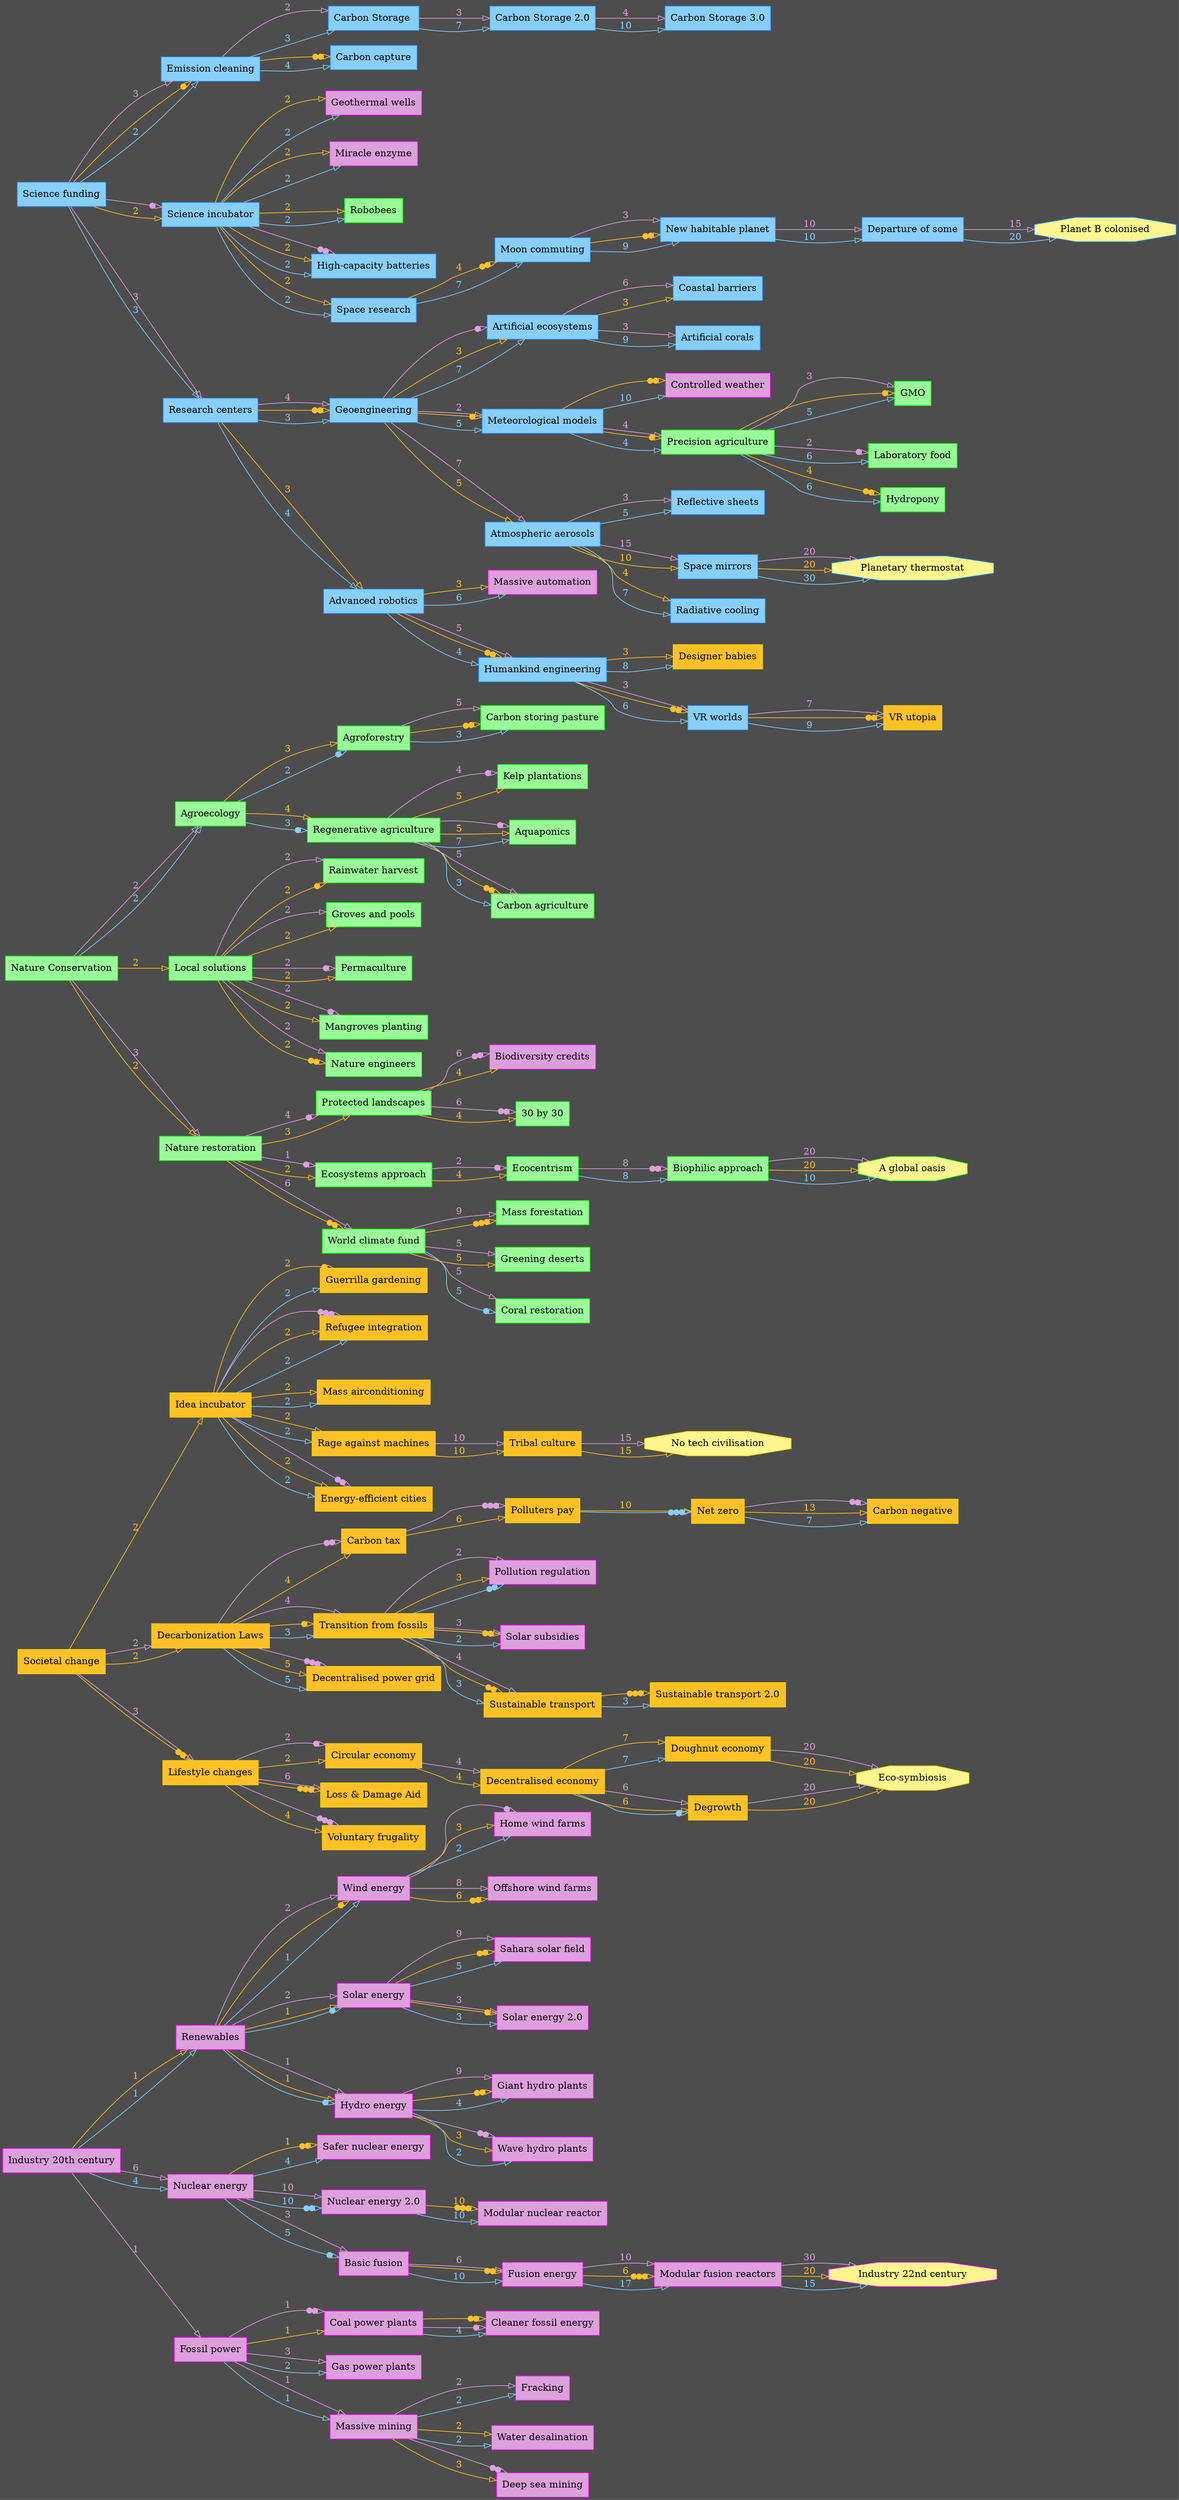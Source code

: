 digraph ResourceGraph {
    bgcolor=gray30
    graph [rankdir=LR]
    edge [color=white]
    subgraph Industry {
        color=fuchsia
        node [color=fuchsia,shape=box,style=filled,fillcolor=plum]
        101[label="Coal power plants"]
        100[label="Industry 20th century"]
        102[label="Cleaner fossil energy"]
        104[label=Renewables]
        105[label="Wind energy"]
        107[label="Nuclear energy"]
        106[label="Solar energy"]
        113[label="Industry 22nd century",fillcolor=khaki1,shape=octagon]
        109[label="Safer nuclear energy"]
        108[label="Nuclear energy 2.0"]
        111[label="Fossil power"]
        114[label="Gas power plants"]
        110[label=Fracking]
        115[label="Pollution regulation"]
        116[label="Water desalination"]
        117[label="Massive mining"]
        119[label="Basic fusion"]
        123[label="Modular nuclear reactor"]
        125[label="Hydro energy"]
        127[label="Home wind farms"]
        128[label="Offshore wind farms"]
        129[label="Deep sea mining"]
        130[label="Sahara solar field"]
        131[label="Solar energy 2.0"]
        132[label="Giant hydro plants"]
        133[label="Wave hydro plants"]
        140[label="Fusion energy"]
        141[label="Modular fusion reactors"]
        231[label="Solar subsidies"]
        333[label="Biodiversity credits"]
        435[label="Geothermal wells"]
        428[label="Controlled weather"]
        450[label="Massive automation"]
        460[label="Miracle enzyme"]
    }
    subgraph Environment {
        color=green
        node [color=green,shape=box,style=filled,fillcolor=palegreen]
        300[label="Nature Conservation"]
        303[label="Kelp plantations"]
        307[label=Agroforestry]
        309[label="Carbon storing pasture"]
        301[label=Agroecology]
        305[label="Rainwater harvest"]
        313[label="Groves and pools"]
        311[label=Permaculture]
        314[label="Mass forestation"]
        316[label="Local solutions"]
        317[label="Greening deserts"]
        319[label="Coral restoration"]
        318[label="Mangroves planting"]
        320[label="Nature engineers"]
        323[label="Protected landscapes"]
        322[label="Nature restoration"]
        324[label="30 by 30"]
        326[label="Ecosystems approach"]
        332[label="Regenerative agriculture"]
        327[label=Ecocentrism]
        334[label=Aquaponics]
        328[label="Biophilic approach"]
        331[label="A global oasis",fillcolor=khaki1,shape=octagon]
        336[label="World climate fund"]
        335[label="Carbon agriculture"]
        411[label="Precision agriculture"]
        412[label=GMO]
        413[label="Laboratory food"]
        414[label=Hydropony]
        430[label=Robobees]
    }
    subgraph People {
        color=gold
        node [color=gold,shape=box,style=filled,fillcolor=goldenrod1]
        200[label="Societal change"]
        201[label="Idea incubator"]
        202[label="Circular economy"]
        203[label="Guerrilla gardening"]
        207[label="Eco-symbiosis",fillcolor=khaki1,shape=octagon]
        204[label="Loss & Damage Aid"]
        205[label="Refugee integration"]
        209[label="Carbon negative"]
        206[label="Decarbonization Laws"]
        230[label="Polluters pay"]
        229[label="Carbon tax"]
        234[label="Voluntary frugality"]
        235[label="Mass airconditioning"]
        236[label="Net zero"]
        237[label="Lifestyle changes"]
        241[label="Doughnut economy"]
        242[label=Degrowth]
        238[label="Decentralised economy"]
        243[label="Rage against machines"]
        244[label="Tribal culture"]
        245[label="No tech civilisation",fillcolor=khaki1,shape=octagon]
        246[label="Transition from fossils"]
        248[label="Sustainable transport 2.0"]
        247[label="Sustainable transport"]
        250[label="Energy-efficient cities"]
        249[label="Decentralised power grid"]
        453[label="VR utopia"]
        455[label="Designer babies"]
    }
    subgraph Science {
        color=dodgerblue
        node [color=dodgerblue,shape=box,style=filled,fillcolor=lightskyblue]
        401[label="Emission cleaning"]
        402[label="Science incubator"]
        405[label="Carbon Storage 2.0"]
        400[label="Science funding"]
        404[label="Research centers"]
        403[label="Carbon Storage "]
        406[label="Carbon Storage 3.0"]
        410[label="Carbon capture"]
        416[label="Artificial ecosystems"]
        415[label=Geoengineering]
        417[label="Coastal barriers"]
        418[label="Artificial corals"]
        421[label="High-capacity batteries"]
        424[label="Meteorological models"]
        438[label="Reflective sheets"]
        441[label="Space research"]
        442[label="New habitable planet"]
        443[label="Moon commuting"]
        448[label="Planet B colonised",fillcolor=khaki1,shape=octagon]
        447[label="Departure of some"]
        449[label="Advanced robotics"]
        451[label="VR worlds"]
        454[label="Humankind engineering"]
        463[label="Space mirrors"]
        461[label="Atmospheric aerosols"]
        462[label="Radiative cooling"]
        464[label="Planetary thermostat",fillcolor=khaki1,shape=octagon]
    }
    subgraph {
        101 -> 102[label="",arrowhead=onormaldot,color=plum,fontcolor=plum]
        101 -> 102[label="",arrowhead=onormaldotdot,color=goldenrod1,fontcolor=goldenrod1]
        101 -> 102[label="4",arrowhead=onormal,color=lightskyblue,fontcolor=lightskyblue]
        100 -> 111[label="1",arrowhead=onormal,color=plum,fontcolor=plum]
        100 -> 104[label="1",arrowhead=onormal,color=goldenrod1,fontcolor=goldenrod1]
        100 -> 104[label="1",arrowhead=onormal,color=lightskyblue,fontcolor=lightskyblue]
        100 -> 107[label="6",arrowhead=onormal,color=plum,fontcolor=plum]
        100 -> 107[label="4",arrowhead=onormal,color=lightskyblue,fontcolor=lightskyblue]
        104 -> 105[label="2",arrowhead=onormal,color=plum,fontcolor=plum]
        104 -> 105[label="",arrowhead=onormaldot,color=goldenrod1,fontcolor=goldenrod1]
        104 -> 105[label="1",arrowhead=onormal,color=lightskyblue,fontcolor=lightskyblue]
        104 -> 106[label="2",arrowhead=onormal,color=plum,fontcolor=plum]
        104 -> 106[label="1",arrowhead=onormal,color=goldenrod1,fontcolor=goldenrod1]
        104 -> 106[label="",arrowhead=onormaldot,color=lightskyblue,fontcolor=lightskyblue]
        104 -> 125[label="1",arrowhead=onormal,color=plum,fontcolor=plum]
        104 -> 125[label="1",arrowhead=onormal,color=goldenrod1,fontcolor=goldenrod1]
        104 -> 125[label="",arrowhead=onormaldot,color=lightskyblue,fontcolor=lightskyblue]
        105 -> 127[label="",arrowhead=onormaldot,color=plum,fontcolor=plum]
        105 -> 127[label="3",arrowhead=onormal,color=goldenrod1,fontcolor=goldenrod1]
        105 -> 127[label="2",arrowhead=onormal,color=lightskyblue,fontcolor=lightskyblue]
        105 -> 128[label="8",arrowhead=onormal,color=plum,fontcolor=plum]
        105 -> 128[label="6",arrowhead=onormaldotdot,color=goldenrod1,fontcolor=goldenrod1]
        107 -> 108[label="10",arrowhead=onormal,color=plum,fontcolor=plum]
        107 -> 108[label="10",arrowhead=onormaldotdot,color=lightskyblue,fontcolor=lightskyblue]
        107 -> 109[label="1",arrowhead=onormaldotdot,color=goldenrod1,fontcolor=goldenrod1]
        107 -> 109[label="4",arrowhead=onormal,color=lightskyblue,fontcolor=lightskyblue]
        107 -> 119[label="3",arrowhead=onormal,color=plum,fontcolor=plum]
        107 -> 119[label="5",arrowhead=onormaldot,color=lightskyblue,fontcolor=lightskyblue]
        106 -> 130[label="9",arrowhead=onormal,color=plum,fontcolor=plum]
        106 -> 130[label="",arrowhead=onormaldotdot,color=goldenrod1,fontcolor=goldenrod1]
        106 -> 130[label="5",arrowhead=onormal,color=lightskyblue,fontcolor=lightskyblue]
        106 -> 131[label="3",arrowhead=onormal,color=plum,fontcolor=plum]
        106 -> 131[label="",arrowhead=onormaldot,color=goldenrod1,fontcolor=goldenrod1]
        106 -> 131[label="3",arrowhead=onormal,color=lightskyblue,fontcolor=lightskyblue]
        108 -> 123[label="10",arrowhead=onormaldotdotdot,color=goldenrod1,fontcolor=goldenrod1]
        108 -> 123[label="10",arrowhead=onormal,color=lightskyblue,fontcolor=lightskyblue]
        111 -> 101[label="1",arrowhead=onormaldotdot,color=plum,fontcolor=plum]
        111 -> 101[label="1",arrowhead=onormal,color=goldenrod1,fontcolor=goldenrod1]
        111 -> 114[label="3",arrowhead=onormal,color=plum,fontcolor=plum]
        111 -> 114[label="2",arrowhead=onormal,color=lightskyblue,fontcolor=lightskyblue]
        111 -> 117[label="1",arrowhead=onormal,color=plum,fontcolor=plum]
        111 -> 117[label="1",arrowhead=onormal,color=lightskyblue,fontcolor=lightskyblue]
        117 -> 110[label="2",arrowhead=onormal,color=plum,fontcolor=plum]
        117 -> 110[label="2",arrowhead=onormal,color=lightskyblue,fontcolor=lightskyblue]
        117 -> 129[label="",arrowhead=onormaldotdot,color=plum,fontcolor=plum]
        117 -> 129[label="3",arrowhead=onormal,color=goldenrod1,fontcolor=goldenrod1]
        117 -> 116[label="2",arrowhead=onormal,color=goldenrod1,fontcolor=goldenrod1]
        117 -> 116[label="2",arrowhead=onormal,color=lightskyblue,fontcolor=lightskyblue]
        119 -> 140[label="6",arrowhead=onormal,color=plum,fontcolor=plum]
        119 -> 140[label="",arrowhead=onormaldotdot,color=goldenrod1,fontcolor=goldenrod1]
        119 -> 140[label="10",arrowhead=onormal,color=lightskyblue,fontcolor=lightskyblue]
        125 -> 132[label="9",arrowhead=onormal,color=plum,fontcolor=plum]
        125 -> 132[label="",arrowhead=onormaldotdot,color=goldenrod1,fontcolor=goldenrod1]
        125 -> 132[label="4",arrowhead=onormal,color=lightskyblue,fontcolor=lightskyblue]
        125 -> 133[label="",arrowhead=onormaldotdot,color=plum,fontcolor=plum]
        125 -> 133[label="3",arrowhead=onormal,color=goldenrod1,fontcolor=goldenrod1]
        125 -> 133[label="2",arrowhead=onormal,color=lightskyblue,fontcolor=lightskyblue]
        140 -> 141[label="10",arrowhead=onormal,color=plum,fontcolor=plum]
        140 -> 141[label="6",arrowhead=onormaldotdotdot,color=goldenrod1,fontcolor=goldenrod1]
        140 -> 141[label="17",arrowhead=onormal,color=lightskyblue,fontcolor=lightskyblue]
        200 -> 201[label="2",arrowhead=onormal,color=goldenrod1,fontcolor=goldenrod1]
        200 -> 206[label="2",arrowhead=onormal,color=plum,fontcolor=plum]
        200 -> 206[label="2",arrowhead=onormal,color=goldenrod1,fontcolor=goldenrod1]
        200 -> 237[label="3",arrowhead=onormal,color=plum,fontcolor=plum]
        200 -> 237[label="",arrowhead=onormaldotdot,color=goldenrod1,fontcolor=goldenrod1]
        141 -> 113[label="30",arrowhead=onormal,color=plum,fontcolor=plum]
        141 -> 113[label="20",arrowhead=onormal,color=goldenrod1,fontcolor=goldenrod1]
        141 -> 113[label="15",arrowhead=onormal,color=lightskyblue,fontcolor=lightskyblue]
        201 -> 235[label="2",arrowhead=onormal,color=goldenrod1,fontcolor=goldenrod1]
        201 -> 235[label="2",arrowhead=onormal,color=lightskyblue,fontcolor=lightskyblue]
        201 -> 203[label="2",arrowhead=onormaldot,color=goldenrod1,fontcolor=goldenrod1]
        201 -> 203[label="2",arrowhead=onormal,color=lightskyblue,fontcolor=lightskyblue]
        201 -> 205[label="",arrowhead=onormaldotdotdotdot,color=plum,fontcolor=plum]
        201 -> 205[label="2",arrowhead=onormal,color=goldenrod1,fontcolor=goldenrod1]
        201 -> 205[label="2",arrowhead=onormal,color=lightskyblue,fontcolor=lightskyblue]
        201 -> 250[label="",arrowhead=onormaldotdot,color=plum,fontcolor=plum]
        201 -> 250[label="2",arrowhead=onormal,color=goldenrod1,fontcolor=goldenrod1]
        201 -> 250[label="2",arrowhead=onormal,color=lightskyblue,fontcolor=lightskyblue]
        201 -> 243[label="2",arrowhead=onormal,color=goldenrod1,fontcolor=goldenrod1]
        201 -> 243[label="2",arrowhead=onormal,color=lightskyblue,fontcolor=lightskyblue]
        202 -> 238[label="4",arrowhead=onormal,color=plum,fontcolor=plum]
        202 -> 238[label="4",arrowhead=onormal,color=goldenrod1,fontcolor=goldenrod1]
        206 -> 229[label="",arrowhead=onormaldotdot,color=plum,fontcolor=plum]
        206 -> 229[label="4",arrowhead=onormal,color=goldenrod1,fontcolor=goldenrod1]
        206 -> 246[label="4",arrowhead=onormal,color=plum,fontcolor=plum]
        206 -> 246[label="",arrowhead=onormaldot,color=goldenrod1,fontcolor=goldenrod1]
        206 -> 246[label="3",arrowhead=onormal,color=lightskyblue,fontcolor=lightskyblue]
        206 -> 249[label="",arrowhead=onormaldotdotdot,color=plum,fontcolor=plum]
        206 -> 249[label="5",arrowhead=onormal,color=goldenrod1,fontcolor=goldenrod1]
        206 -> 249[label="5",arrowhead=onormal,color=lightskyblue,fontcolor=lightskyblue]
        230 -> 236[label="10",arrowhead=onormal,color=goldenrod1,fontcolor=goldenrod1]
        230 -> 236[label="",arrowhead=onormaldotdotdot,color=lightskyblue,fontcolor=lightskyblue]
        229 -> 230[label="",arrowhead=onormaldotdotdot,color=plum,fontcolor=plum]
        229 -> 230[label="6",arrowhead=onormal,color=goldenrod1,fontcolor=goldenrod1]
        236 -> 209[label="",arrowhead=onormaldotdot,color=plum,fontcolor=plum]
        236 -> 209[label="13",arrowhead=onormal,color=goldenrod1,fontcolor=goldenrod1]
        236 -> 209[label="7",arrowhead=onormal,color=lightskyblue,fontcolor=lightskyblue]
        237 -> 234[label="",arrowhead=onormaldotdotdot,color=plum,fontcolor=plum]
        237 -> 234[label="4",arrowhead=onormal,color=goldenrod1,fontcolor=goldenrod1]
        237 -> 202[label="2",arrowhead=onormaldot,color=plum,fontcolor=plum]
        237 -> 202[label="2",arrowhead=onormal,color=goldenrod1,fontcolor=goldenrod1]
        237 -> 204[label="6",arrowhead=onormal,color=plum,fontcolor=plum]
        237 -> 204[label="",arrowhead=onormaldotdotdot,color=goldenrod1,fontcolor=goldenrod1]
        241 -> 207[label="20",arrowhead=onormal,color=plum,fontcolor=plum]
        241 -> 207[label="20",arrowhead=onormal,color=goldenrod1,fontcolor=goldenrod1]
        242 -> 207[label="20",arrowhead=onormal,color=plum,fontcolor=plum]
        242 -> 207[label="20",arrowhead=onormal,color=goldenrod1,fontcolor=goldenrod1]
        238 -> 242[label="6",arrowhead=onormal,color=plum,fontcolor=plum]
        238 -> 242[label="6",arrowhead=onormal,color=goldenrod1,fontcolor=goldenrod1]
        238 -> 242[label="",arrowhead=onormaldot,color=lightskyblue,fontcolor=lightskyblue]
        238 -> 241[label="7",arrowhead=onormal,color=goldenrod1,fontcolor=goldenrod1]
        238 -> 241[label="7",arrowhead=onormal,color=lightskyblue,fontcolor=lightskyblue]
        243 -> 244[label="10",arrowhead=onormal,color=plum,fontcolor=plum]
        243 -> 244[label="10",arrowhead=onormal,color=goldenrod1,fontcolor=goldenrod1]
        244 -> 245[label="15",arrowhead=onormal,color=plum,fontcolor=plum]
        244 -> 245[label="15",arrowhead=onormal,color=goldenrod1,fontcolor=goldenrod1]
        246 -> 247[label="4",arrowhead=onormal,color=plum,fontcolor=plum]
        246 -> 247[label="",arrowhead=onormaldotdot,color=goldenrod1,fontcolor=goldenrod1]
        246 -> 247[label="3",arrowhead=onormal,color=lightskyblue,fontcolor=lightskyblue]
        246 -> 231[label="3",arrowhead=onormal,color=plum,fontcolor=plum]
        246 -> 231[label="",arrowhead=onormaldotdot,color=goldenrod1,fontcolor=goldenrod1]
        246 -> 231[label="2",arrowhead=onormal,color=lightskyblue,fontcolor=lightskyblue]
        246 -> 115[label="2",arrowhead=onormal,color=plum,fontcolor=plum]
        246 -> 115[label="3",arrowhead=onormal,color=goldenrod1,fontcolor=goldenrod1]
        246 -> 115[label="",arrowhead=onormaldotdot,color=lightskyblue,fontcolor=lightskyblue]
        247 -> 248[label="",arrowhead=onormaldotdotdot,color=goldenrod1,fontcolor=goldenrod1]
        247 -> 248[label="3",arrowhead=onormal,color=lightskyblue,fontcolor=lightskyblue]
        300 -> 301[label="2",arrowhead=onormal,color=plum,fontcolor=plum]
        300 -> 301[label="2",arrowhead=onormal,color=lightskyblue,fontcolor=lightskyblue]
        300 -> 316[label="2",arrowhead=onormal,color=goldenrod1,fontcolor=goldenrod1]
        300 -> 322[label="3",arrowhead=onormal,color=plum,fontcolor=plum]
        300 -> 322[label="2",arrowhead=onormal,color=goldenrod1,fontcolor=goldenrod1]
        307 -> 309[label="5",arrowhead=onormal,color=plum,fontcolor=plum]
        307 -> 309[label="",arrowhead=onormaldotdot,color=goldenrod1,fontcolor=goldenrod1]
        307 -> 309[label="3",arrowhead=onormal,color=lightskyblue,fontcolor=lightskyblue]
        301 -> 307[label="3",arrowhead=onormal,color=goldenrod1,fontcolor=goldenrod1]
        301 -> 307[label="2",arrowhead=onormaldot,color=lightskyblue,fontcolor=lightskyblue]
        301 -> 332[label="4",arrowhead=onormal,color=goldenrod1,fontcolor=goldenrod1]
        301 -> 332[label="3",arrowhead=onormaldot,color=lightskyblue,fontcolor=lightskyblue]
        316 -> 305[label="2",arrowhead=onormal,color=plum,fontcolor=plum]
        316 -> 305[label="2",arrowhead=onormaldot,color=goldenrod1,fontcolor=goldenrod1]
        316 -> 313[label="2",arrowhead=onormal,color=plum,fontcolor=plum]
        316 -> 313[label="2",arrowhead=onormal,color=goldenrod1,fontcolor=goldenrod1]
        316 -> 318[label="2",arrowhead=onormaldot,color=plum,fontcolor=plum]
        316 -> 318[label="2",arrowhead=onormal,color=goldenrod1,fontcolor=goldenrod1]
        316 -> 320[label="2",arrowhead=onormal,color=plum,fontcolor=plum]
        316 -> 320[label="2",arrowhead=onormaldotdot,color=goldenrod1,fontcolor=goldenrod1]
        316 -> 311[label="2",arrowhead=onormaldot,color=plum,fontcolor=plum]
        316 -> 311[label="2",arrowhead=onormal,color=goldenrod1,fontcolor=goldenrod1]
        323 -> 324[label="6",arrowhead=onormaldotdot,color=plum,fontcolor=plum]
        323 -> 324[label="4",arrowhead=onormal,color=goldenrod1,fontcolor=goldenrod1]
        323 -> 333[label="6",arrowhead=onormaldotdot,color=plum,fontcolor=plum]
        323 -> 333[label="4",arrowhead=onormal,color=goldenrod1,fontcolor=goldenrod1]
        322 -> 323[label="4",arrowhead=onormaldot,color=plum,fontcolor=plum]
        322 -> 323[label="3",arrowhead=onormal,color=goldenrod1,fontcolor=goldenrod1]
        322 -> 326[label="1",arrowhead=onormaldot,color=plum,fontcolor=plum]
        322 -> 326[label="2",arrowhead=onormal,color=goldenrod1,fontcolor=goldenrod1]
        322 -> 336[label="6",arrowhead=onormal,color=plum,fontcolor=plum]
        322 -> 336[label="",arrowhead=onormaldotdot,color=goldenrod1,fontcolor=goldenrod1]
        326 -> 327[label="2",arrowhead=onormaldot,color=plum,fontcolor=plum]
        326 -> 327[label="4",arrowhead=onormal,color=goldenrod1,fontcolor=goldenrod1]
        332 -> 334[label="",arrowhead=onormaldot,color=plum,fontcolor=plum]
        332 -> 334[label="5",arrowhead=onormal,color=goldenrod1,fontcolor=goldenrod1]
        332 -> 334[label="7",arrowhead=onormal,color=lightskyblue,fontcolor=lightskyblue]
        332 -> 335[label="5",arrowhead=onormal,color=plum,fontcolor=plum]
        332 -> 335[label="",arrowhead=onormaldotdot,color=goldenrod1,fontcolor=goldenrod1]
        332 -> 335[label="3",arrowhead=onormal,color=lightskyblue,fontcolor=lightskyblue]
        332 -> 303[label="4",arrowhead=onormaldot,color=plum,fontcolor=plum]
        332 -> 303[label="5",arrowhead=onormal,color=goldenrod1,fontcolor=goldenrod1]
        327 -> 328[label="8",arrowhead=onormaldotdot,color=plum,fontcolor=plum]
        327 -> 328[label="8",arrowhead=onormal,color=lightskyblue,fontcolor=lightskyblue]
        328 -> 331[label="20",arrowhead=onormal,color=plum,fontcolor=plum]
        328 -> 331[label="20",arrowhead=onormal,color=goldenrod1,fontcolor=goldenrod1]
        328 -> 331[label="10",arrowhead=onormal,color=lightskyblue,fontcolor=lightskyblue]
        336 -> 319[label="5",arrowhead=onormal,color=plum,fontcolor=plum]
        336 -> 319[label="5",arrowhead=onormaldot,color=lightskyblue,fontcolor=lightskyblue]
        336 -> 317[label="5",arrowhead=onormal,color=plum,fontcolor=plum]
        336 -> 317[label="5",arrowhead=onormal,color=goldenrod1,fontcolor=goldenrod1]
        336 -> 314[label="9",arrowhead=onormal,color=plum,fontcolor=plum]
        336 -> 314[label="",arrowhead=onormaldotdotdot,color=goldenrod1,fontcolor=goldenrod1]
        401 -> 403[label="2",arrowhead=onormal,color=plum,fontcolor=plum]
        401 -> 403[label="3",arrowhead=onormal,color=lightskyblue,fontcolor=lightskyblue]
        401 -> 410[label="",arrowhead=onormaldotdot,color=goldenrod1,fontcolor=goldenrod1]
        401 -> 410[label="4",arrowhead=onormal,color=lightskyblue,fontcolor=lightskyblue]
        402 -> 421[label="",arrowhead=onormaldotdot,color=plum,fontcolor=plum]
        402 -> 421[label="2",arrowhead=onormal,color=goldenrod1,fontcolor=goldenrod1]
        402 -> 421[label="2",arrowhead=onormal,color=lightskyblue,fontcolor=lightskyblue]
        402 -> 430[label="2",arrowhead=onormal,color=goldenrod1,fontcolor=goldenrod1]
        402 -> 430[label="2",arrowhead=onormal,color=lightskyblue,fontcolor=lightskyblue]
        402 -> 435[label="2",arrowhead=onormal,color=goldenrod1,fontcolor=goldenrod1]
        402 -> 435[label="2",arrowhead=onormal,color=lightskyblue,fontcolor=lightskyblue]
        402 -> 441[label="2",arrowhead=onormal,color=goldenrod1,fontcolor=goldenrod1]
        402 -> 441[label="2",arrowhead=onormal,color=lightskyblue,fontcolor=lightskyblue]
        402 -> 460[label="2",arrowhead=onormal,color=goldenrod1,fontcolor=goldenrod1]
        402 -> 460[label="2",arrowhead=onormal,color=lightskyblue,fontcolor=lightskyblue]
        405 -> 406[label="4",arrowhead=onormal,color=plum,fontcolor=plum]
        405 -> 406[label="10",arrowhead=onormal,color=lightskyblue,fontcolor=lightskyblue]
        400 -> 401[label="3",arrowhead=onormal,color=plum,fontcolor=plum]
        400 -> 401[label="",arrowhead=onormaldot,color=goldenrod1,fontcolor=goldenrod1]
        400 -> 401[label="2",arrowhead=onormal,color=lightskyblue,fontcolor=lightskyblue]
        400 -> 402[label="",arrowhead=onormaldot,color=plum,fontcolor=plum]
        400 -> 402[label="2",arrowhead=onormal,color=goldenrod1,fontcolor=goldenrod1]
        400 -> 404[label="3",arrowhead=onormal,color=plum,fontcolor=plum]
        400 -> 404[label="3",arrowhead=onormal,color=lightskyblue,fontcolor=lightskyblue]
        404 -> 449[label="3",arrowhead=onormal,color=goldenrod1,fontcolor=goldenrod1]
        404 -> 449[label="4",arrowhead=onormal,color=lightskyblue,fontcolor=lightskyblue]
        404 -> 415[label="4",arrowhead=onormal,color=plum,fontcolor=plum]
        404 -> 415[label="",arrowhead=onormaldotdot,color=goldenrod1,fontcolor=goldenrod1]
        404 -> 415[label="3",arrowhead=onormal,color=lightskyblue,fontcolor=lightskyblue]
        403 -> 405[label="3",arrowhead=onormal,color=plum,fontcolor=plum]
        403 -> 405[label="7",arrowhead=onormal,color=lightskyblue,fontcolor=lightskyblue]
        411 -> 412[label="3",arrowhead=onormal,color=plum,fontcolor=plum]
        411 -> 412[label="",arrowhead=onormaldot,color=goldenrod1,fontcolor=goldenrod1]
        411 -> 412[label="5",arrowhead=onormal,color=lightskyblue,fontcolor=lightskyblue]
        411 -> 413[label="2",arrowhead=onormaldot,color=plum,fontcolor=plum]
        411 -> 413[label="6",arrowhead=onormal,color=lightskyblue,fontcolor=lightskyblue]
        411 -> 414[label="4",arrowhead=onormaldotdot,color=goldenrod1,fontcolor=goldenrod1]
        411 -> 414[label="6",arrowhead=onormal,color=lightskyblue,fontcolor=lightskyblue]
        416 -> 417[label="6",arrowhead=onormal,color=plum,fontcolor=plum]
        416 -> 417[label="3",arrowhead=onormal,color=goldenrod1,fontcolor=goldenrod1]
        416 -> 418[label="3",arrowhead=onormal,color=plum,fontcolor=plum]
        416 -> 418[label="9",arrowhead=onormal,color=lightskyblue,fontcolor=lightskyblue]
        415 -> 416[label="",arrowhead=onormaldot,color=plum,fontcolor=plum]
        415 -> 416[label="3",arrowhead=onormal,color=goldenrod1,fontcolor=goldenrod1]
        415 -> 416[label="7",arrowhead=onormal,color=lightskyblue,fontcolor=lightskyblue]
        415 -> 424[label="2",arrowhead=onormal,color=plum,fontcolor=plum]
        415 -> 424[label="",arrowhead=onormaldot,color=goldenrod1,fontcolor=goldenrod1]
        415 -> 424[label="5",arrowhead=onormal,color=lightskyblue,fontcolor=lightskyblue]
        415 -> 461[label="7",arrowhead=onormal,color=plum,fontcolor=plum]
        415 -> 461[label="5",arrowhead=onormal,color=goldenrod1,fontcolor=goldenrod1]
        424 -> 428[label="",arrowhead=onormaldotdot,color=goldenrod1,fontcolor=goldenrod1]
        424 -> 428[label="10",arrowhead=onormal,color=lightskyblue,fontcolor=lightskyblue]
        424 -> 411[label="4",arrowhead=onormal,color=plum,fontcolor=plum]
        424 -> 411[label="",arrowhead=onormaldot,color=goldenrod1,fontcolor=goldenrod1]
        424 -> 411[label="4",arrowhead=onormal,color=lightskyblue,fontcolor=lightskyblue]
        441 -> 443[label="4",arrowhead=onormaldotdot,color=goldenrod1,fontcolor=goldenrod1]
        441 -> 443[label="7",arrowhead=onormal,color=lightskyblue,fontcolor=lightskyblue]
        442 -> 447[label="10",arrowhead=onormal,color=plum,fontcolor=plum]
        442 -> 447[label="10",arrowhead=onormal,color=lightskyblue,fontcolor=lightskyblue]
        443 -> 442[label="3",arrowhead=onormal,color=plum,fontcolor=plum]
        443 -> 442[label="",arrowhead=onormaldotdot,color=goldenrod1,fontcolor=goldenrod1]
        443 -> 442[label="9",arrowhead=onormal,color=lightskyblue,fontcolor=lightskyblue]
        447 -> 448[label="15",arrowhead=onormal,color=plum,fontcolor=plum]
        447 -> 448[label="20",arrowhead=onormal,color=lightskyblue,fontcolor=lightskyblue]
        449 -> 450[label="3",arrowhead=onormal,color=goldenrod1,fontcolor=goldenrod1]
        449 -> 450[label="6",arrowhead=onormal,color=lightskyblue,fontcolor=lightskyblue]
        449 -> 454[label="5",arrowhead=onormal,color=plum,fontcolor=plum]
        449 -> 454[label="",arrowhead=onormaldotdot,color=goldenrod1,fontcolor=goldenrod1]
        449 -> 454[label="4",arrowhead=onormal,color=lightskyblue,fontcolor=lightskyblue]
        451 -> 453[label="7",arrowhead=onormal,color=plum,fontcolor=plum]
        451 -> 453[label="",arrowhead=onormaldotdot,color=goldenrod1,fontcolor=goldenrod1]
        451 -> 453[label="9",arrowhead=onormal,color=lightskyblue,fontcolor=lightskyblue]
        454 -> 455[label="3",arrowhead=onormal,color=goldenrod1,fontcolor=goldenrod1]
        454 -> 455[label="8",arrowhead=onormal,color=lightskyblue,fontcolor=lightskyblue]
        454 -> 451[label="3",arrowhead=onormal,color=plum,fontcolor=plum]
        454 -> 451[label="",arrowhead=onormaldotdot,color=goldenrod1,fontcolor=goldenrod1]
        454 -> 451[label="6",arrowhead=onormal,color=lightskyblue,fontcolor=lightskyblue]
        463 -> 464[label="20",arrowhead=onormal,color=plum,fontcolor=plum]
        463 -> 464[label="20",arrowhead=onormal,color=goldenrod1,fontcolor=goldenrod1]
        463 -> 464[label="30",arrowhead=onormal,color=lightskyblue,fontcolor=lightskyblue]
        461 -> 462[label="4",arrowhead=onormal,color=goldenrod1,fontcolor=goldenrod1]
        461 -> 462[label="7",arrowhead=onormal,color=lightskyblue,fontcolor=lightskyblue]
        461 -> 463[label="15",arrowhead=onormal,color=plum,fontcolor=plum]
        461 -> 463[label="10",arrowhead=onormal,color=goldenrod1,fontcolor=goldenrod1]
        461 -> 438[label="3",arrowhead=onormal,color=plum,fontcolor=plum]
        461 -> 438[label="5",arrowhead=onormal,color=lightskyblue,fontcolor=lightskyblue]
    }
}